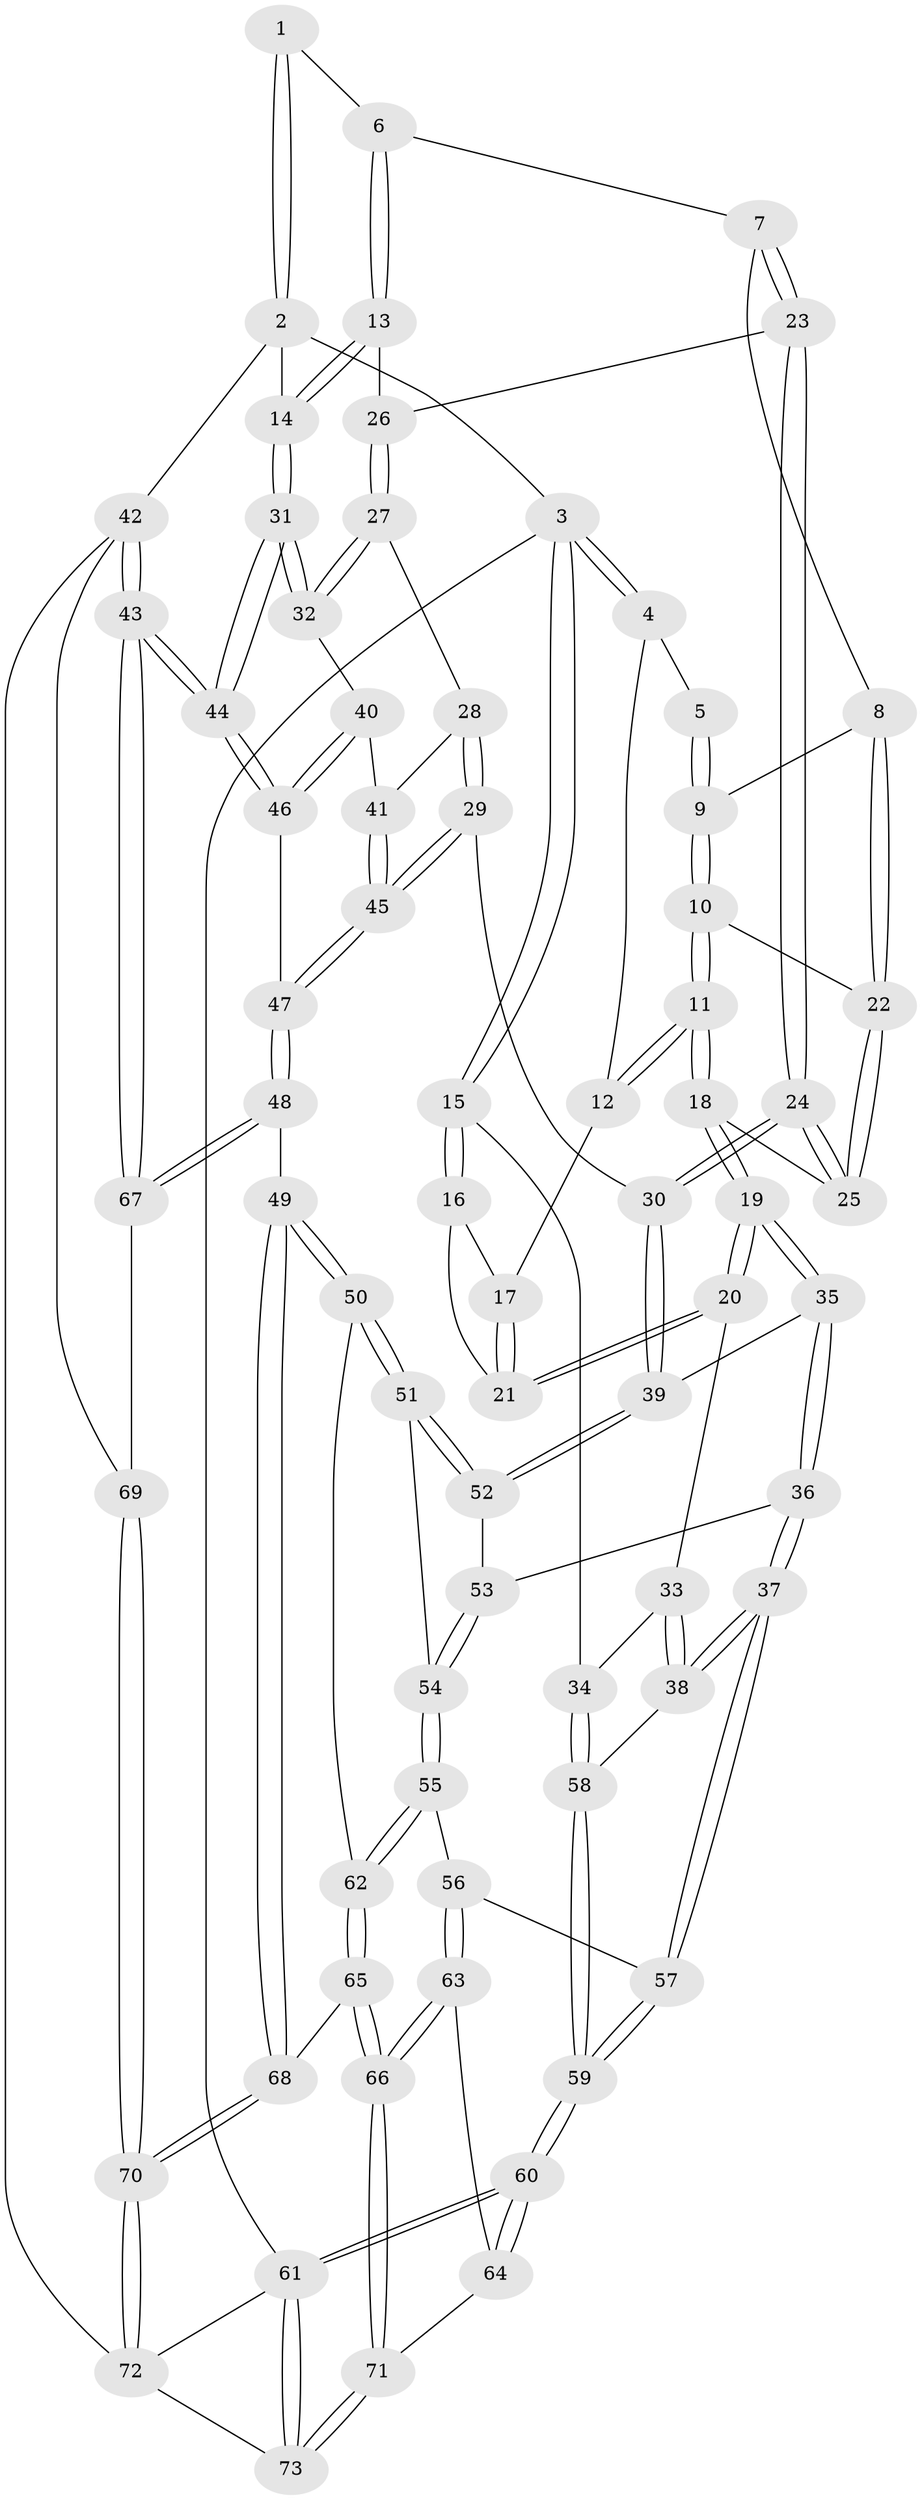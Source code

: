 // coarse degree distribution, {2: 0.11538461538461539, 4: 0.1346153846153846, 3: 0.6730769230769231, 6: 0.019230769230769232, 5: 0.057692307692307696}
// Generated by graph-tools (version 1.1) at 2025/54/03/04/25 22:54:43]
// undirected, 73 vertices, 179 edges
graph export_dot {
  node [color=gray90,style=filled];
  1 [pos="+0.5094388106486597+0"];
  2 [pos="+1+0"];
  3 [pos="+0+0"];
  4 [pos="+0.2252062248139377+0"];
  5 [pos="+0.4344812325291089+0"];
  6 [pos="+0.6673811805667218+0.11544875670495716"];
  7 [pos="+0.49733466091463024+0.12707922475472835"];
  8 [pos="+0.4943540693542859+0.1233372019258605"];
  9 [pos="+0.4590330133354486+0"];
  10 [pos="+0.3413188165031299+0.20193325550369107"];
  11 [pos="+0.31651202963439423+0.21038683475285513"];
  12 [pos="+0.2022525406886737+0"];
  13 [pos="+0.7601627988716534+0.19584053378557914"];
  14 [pos="+1+0"];
  15 [pos="+0+0.299866960148146"];
  16 [pos="+0.018787970148887098+0.1989248744349156"];
  17 [pos="+0.15552271936222536+0.0797861512723561"];
  18 [pos="+0.29488199063253634+0.29489288142168374"];
  19 [pos="+0.2757977484873499+0.31747377762880247"];
  20 [pos="+0.19463540959854234+0.2972403126041576"];
  21 [pos="+0.1887676580251119+0.2868493497567935"];
  22 [pos="+0.3981365543743282+0.1967076689969773"];
  23 [pos="+0.519002877189508+0.17566033749382637"];
  24 [pos="+0.5123488174072598+0.3130286438030568"];
  25 [pos="+0.4643277503957519+0.2965980999743528"];
  26 [pos="+0.7553866035167915+0.20512885430698222"];
  27 [pos="+0.7518266201079702+0.2199242894348775"];
  28 [pos="+0.7096077136733392+0.2836054374898615"];
  29 [pos="+0.5828150739994548+0.3739610688956402"];
  30 [pos="+0.5516491898294625+0.37497123567455404"];
  31 [pos="+1+0.241733580510459"];
  32 [pos="+0.891012139110779+0.3775419365749139"];
  33 [pos="+0.14235810548523617+0.33261287890892666"];
  34 [pos="+0+0.3266295241253809"];
  35 [pos="+0.28934942258224083+0.3763402872359779"];
  36 [pos="+0.26655059483024723+0.4900350412006335"];
  37 [pos="+0.17227907350380836+0.5606205200692573"];
  38 [pos="+0.12204688613988032+0.5261546622451536"];
  39 [pos="+0.5190345175615962+0.41232238093858703"];
  40 [pos="+0.8647046845587617+0.4392618279805247"];
  41 [pos="+0.791012164137456+0.43301076849136944"];
  42 [pos="+1+0.8145130745033886"];
  43 [pos="+1+0.7580638382079813"];
  44 [pos="+1+0.6399090487942405"];
  45 [pos="+0.7002776418558946+0.5116708788577724"];
  46 [pos="+0.9293028827835302+0.5829499554580208"];
  47 [pos="+0.7178650845311466+0.6560117253560066"];
  48 [pos="+0.6876704046711761+0.6968002889063505"];
  49 [pos="+0.6730648659778609+0.7021646352289878"];
  50 [pos="+0.670596156605126+0.7009754506644279"];
  51 [pos="+0.49139553493722715+0.5433952411514859"];
  52 [pos="+0.5146950165693785+0.42342362219136115"];
  53 [pos="+0.2800562649738248+0.49443473215751516"];
  54 [pos="+0.42556696362780655+0.5770967753335743"];
  55 [pos="+0.3815100710490792+0.7043407289020759"];
  56 [pos="+0.19383660974089278+0.6415803171789269"];
  57 [pos="+0.1755162717912833+0.6023756979405016"];
  58 [pos="+0+0.43178977692745424"];
  59 [pos="+0+0.8826832733049186"];
  60 [pos="+0+1"];
  61 [pos="+0+1"];
  62 [pos="+0.3835977613967443+0.7085592061369975"];
  63 [pos="+0.18000963644952647+0.7206276813733555"];
  64 [pos="+0.10599226140435586+0.8119200373207148"];
  65 [pos="+0.38269165605424843+0.9412354636516311"];
  66 [pos="+0.3780099212812145+0.9485100826641246"];
  67 [pos="+0.810309229309285+0.8108655038797979"];
  68 [pos="+0.6108698277132327+0.8214131426872113"];
  69 [pos="+0.8219186582088013+0.955129732175965"];
  70 [pos="+0.7551451789438137+1"];
  71 [pos="+0.3640232835722569+0.9889963101736858"];
  72 [pos="+0.7464742268417061+1"];
  73 [pos="+0.3444852953501932+1"];
  1 -- 2;
  1 -- 2;
  1 -- 6;
  2 -- 3;
  2 -- 14;
  2 -- 42;
  3 -- 4;
  3 -- 4;
  3 -- 15;
  3 -- 15;
  3 -- 61;
  4 -- 5;
  4 -- 12;
  5 -- 9;
  5 -- 9;
  6 -- 7;
  6 -- 13;
  6 -- 13;
  7 -- 8;
  7 -- 23;
  7 -- 23;
  8 -- 9;
  8 -- 22;
  8 -- 22;
  9 -- 10;
  9 -- 10;
  10 -- 11;
  10 -- 11;
  10 -- 22;
  11 -- 12;
  11 -- 12;
  11 -- 18;
  11 -- 18;
  12 -- 17;
  13 -- 14;
  13 -- 14;
  13 -- 26;
  14 -- 31;
  14 -- 31;
  15 -- 16;
  15 -- 16;
  15 -- 34;
  16 -- 17;
  16 -- 21;
  17 -- 21;
  17 -- 21;
  18 -- 19;
  18 -- 19;
  18 -- 25;
  19 -- 20;
  19 -- 20;
  19 -- 35;
  19 -- 35;
  20 -- 21;
  20 -- 21;
  20 -- 33;
  22 -- 25;
  22 -- 25;
  23 -- 24;
  23 -- 24;
  23 -- 26;
  24 -- 25;
  24 -- 25;
  24 -- 30;
  24 -- 30;
  26 -- 27;
  26 -- 27;
  27 -- 28;
  27 -- 32;
  27 -- 32;
  28 -- 29;
  28 -- 29;
  28 -- 41;
  29 -- 30;
  29 -- 45;
  29 -- 45;
  30 -- 39;
  30 -- 39;
  31 -- 32;
  31 -- 32;
  31 -- 44;
  31 -- 44;
  32 -- 40;
  33 -- 34;
  33 -- 38;
  33 -- 38;
  34 -- 58;
  34 -- 58;
  35 -- 36;
  35 -- 36;
  35 -- 39;
  36 -- 37;
  36 -- 37;
  36 -- 53;
  37 -- 38;
  37 -- 38;
  37 -- 57;
  37 -- 57;
  38 -- 58;
  39 -- 52;
  39 -- 52;
  40 -- 41;
  40 -- 46;
  40 -- 46;
  41 -- 45;
  41 -- 45;
  42 -- 43;
  42 -- 43;
  42 -- 69;
  42 -- 72;
  43 -- 44;
  43 -- 44;
  43 -- 67;
  43 -- 67;
  44 -- 46;
  44 -- 46;
  45 -- 47;
  45 -- 47;
  46 -- 47;
  47 -- 48;
  47 -- 48;
  48 -- 49;
  48 -- 67;
  48 -- 67;
  49 -- 50;
  49 -- 50;
  49 -- 68;
  49 -- 68;
  50 -- 51;
  50 -- 51;
  50 -- 62;
  51 -- 52;
  51 -- 52;
  51 -- 54;
  52 -- 53;
  53 -- 54;
  53 -- 54;
  54 -- 55;
  54 -- 55;
  55 -- 56;
  55 -- 62;
  55 -- 62;
  56 -- 57;
  56 -- 63;
  56 -- 63;
  57 -- 59;
  57 -- 59;
  58 -- 59;
  58 -- 59;
  59 -- 60;
  59 -- 60;
  60 -- 61;
  60 -- 61;
  60 -- 64;
  60 -- 64;
  61 -- 73;
  61 -- 73;
  61 -- 72;
  62 -- 65;
  62 -- 65;
  63 -- 64;
  63 -- 66;
  63 -- 66;
  64 -- 71;
  65 -- 66;
  65 -- 66;
  65 -- 68;
  66 -- 71;
  66 -- 71;
  67 -- 69;
  68 -- 70;
  68 -- 70;
  69 -- 70;
  69 -- 70;
  70 -- 72;
  70 -- 72;
  71 -- 73;
  71 -- 73;
  72 -- 73;
}
